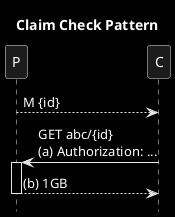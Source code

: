 @startuml
title Claim Check Pattern
hide footbox
skinparam monochrome reverse

P-->C: M {id}
C->P++: GET abc/{id}\n(a) Authorization: ...
C<--P--: (b) 1GB
@enduml
(a) GDPR
(b) Large Payload

